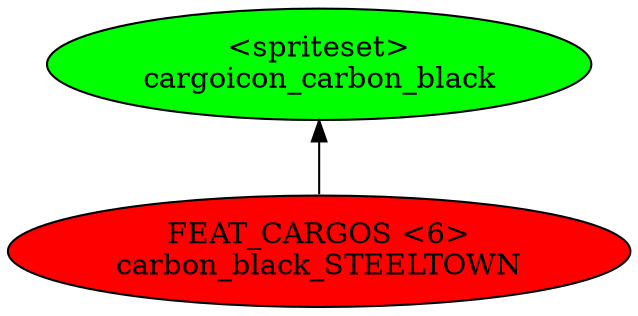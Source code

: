 digraph {
rankdir="BT"
cargoicon_carbon_black [fillcolor=green style="filled" label="<spriteset>\ncargoicon_carbon_black"]
carbon_black_STEELTOWN [fillcolor=red style="filled" label="FEAT_CARGOS <6>\ncarbon_black_STEELTOWN"]
carbon_black_STEELTOWN->cargoicon_carbon_black
}
